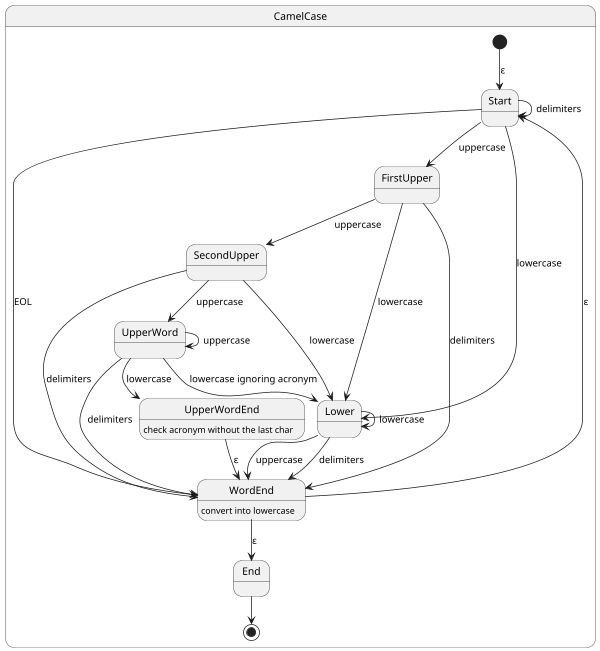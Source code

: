 @startuml
'https://plantuml.com/state-diagram

scale 600 width

state CamelCase {
  [*] --> Start :  ε

  Start --> Start : delimiters
  Start --> FirstUpper : uppercase
  Start --> Lower : lowercase
  Start --> WordEnd : EOL

  FirstUpper --> WordEnd : delimiters
  FirstUpper --> Lower : lowercase
  FirstUpper --> SecondUpper : uppercase

  Lower --> WordEnd : delimiters
  Lower --> Lower : lowercase
  Lower --> WordEnd : uppercase

  SecondUpper --> WordEnd : delimiters
  SecondUpper --> Lower : lowercase
  SecondUpper --> UpperWord : uppercase

  UpperWord --> WordEnd : delimiters
  UpperWord --> UpperWordEnd : lowercase
  UpperWord --> Lower : lowercase ignoring acronym
  UpperWord --> UpperWord : uppercase

  UpperWordEnd --> WordEnd : ε
  WordEnd --> Start : ε
  WordEnd --> End : ε

  End --> [*]

  UpperWordEnd : check acronym without the last char
  WordEnd : convert into lowercase
}

@enduml